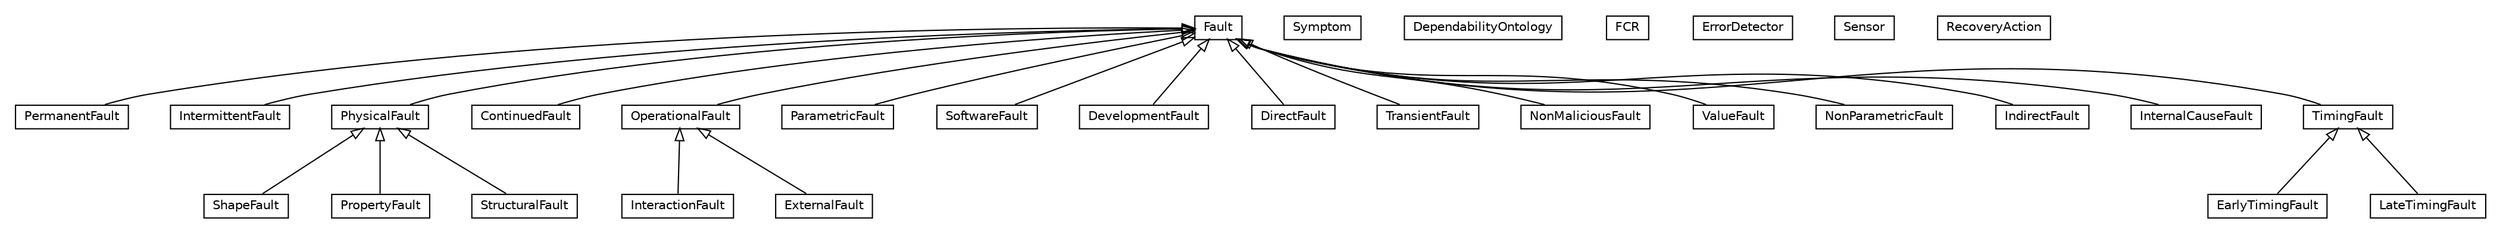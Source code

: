 #!/usr/local/bin/dot
#
# Class diagram 
# Generated by UMLGraph version R5_6-24-gf6e263 (http://www.umlgraph.org/)
#

digraph G {
	edge [fontname="Helvetica",fontsize=10,labelfontname="Helvetica",labelfontsize=10];
	node [fontname="Helvetica",fontsize=10,shape=plaintext];
	nodesep=0.25;
	ranksep=0.5;
	// org.universAAL.ontology.dependability.PermanentFault
	c390325 [label=<<table title="org.universAAL.ontology.dependability.PermanentFault" border="0" cellborder="1" cellspacing="0" cellpadding="2" port="p" href="./PermanentFault.html">
		<tr><td><table border="0" cellspacing="0" cellpadding="1">
<tr><td align="center" balign="center"> PermanentFault </td></tr>
		</table></td></tr>
		</table>>, URL="./PermanentFault.html", fontname="Helvetica", fontcolor="black", fontsize=10.0];
	// org.universAAL.ontology.dependability.Symptom
	c390326 [label=<<table title="org.universAAL.ontology.dependability.Symptom" border="0" cellborder="1" cellspacing="0" cellpadding="2" port="p" href="./Symptom.html">
		<tr><td><table border="0" cellspacing="0" cellpadding="1">
<tr><td align="center" balign="center"> Symptom </td></tr>
		</table></td></tr>
		</table>>, URL="./Symptom.html", fontname="Helvetica", fontcolor="black", fontsize=10.0];
	// org.universAAL.ontology.dependability.IntermittentFault
	c390327 [label=<<table title="org.universAAL.ontology.dependability.IntermittentFault" border="0" cellborder="1" cellspacing="0" cellpadding="2" port="p" href="./IntermittentFault.html">
		<tr><td><table border="0" cellspacing="0" cellpadding="1">
<tr><td align="center" balign="center"> IntermittentFault </td></tr>
		</table></td></tr>
		</table>>, URL="./IntermittentFault.html", fontname="Helvetica", fontcolor="black", fontsize=10.0];
	// org.universAAL.ontology.dependability.PhysicalFault
	c390328 [label=<<table title="org.universAAL.ontology.dependability.PhysicalFault" border="0" cellborder="1" cellspacing="0" cellpadding="2" port="p" href="./PhysicalFault.html">
		<tr><td><table border="0" cellspacing="0" cellpadding="1">
<tr><td align="center" balign="center"> PhysicalFault </td></tr>
		</table></td></tr>
		</table>>, URL="./PhysicalFault.html", fontname="Helvetica", fontcolor="black", fontsize=10.0];
	// org.universAAL.ontology.dependability.DependabilityOntology
	c390329 [label=<<table title="org.universAAL.ontology.dependability.DependabilityOntology" border="0" cellborder="1" cellspacing="0" cellpadding="2" port="p" href="./DependabilityOntology.html">
		<tr><td><table border="0" cellspacing="0" cellpadding="1">
<tr><td align="center" balign="center"> DependabilityOntology </td></tr>
		</table></td></tr>
		</table>>, URL="./DependabilityOntology.html", fontname="Helvetica", fontcolor="black", fontsize=10.0];
	// org.universAAL.ontology.dependability.ContinuedFault
	c390330 [label=<<table title="org.universAAL.ontology.dependability.ContinuedFault" border="0" cellborder="1" cellspacing="0" cellpadding="2" port="p" href="./ContinuedFault.html">
		<tr><td><table border="0" cellspacing="0" cellpadding="1">
<tr><td align="center" balign="center"> ContinuedFault </td></tr>
		</table></td></tr>
		</table>>, URL="./ContinuedFault.html", fontname="Helvetica", fontcolor="black", fontsize=10.0];
	// org.universAAL.ontology.dependability.InteractionFault
	c390331 [label=<<table title="org.universAAL.ontology.dependability.InteractionFault" border="0" cellborder="1" cellspacing="0" cellpadding="2" port="p" href="./InteractionFault.html">
		<tr><td><table border="0" cellspacing="0" cellpadding="1">
<tr><td align="center" balign="center"> InteractionFault </td></tr>
		</table></td></tr>
		</table>>, URL="./InteractionFault.html", fontname="Helvetica", fontcolor="black", fontsize=10.0];
	// org.universAAL.ontology.dependability.OperationalFault
	c390332 [label=<<table title="org.universAAL.ontology.dependability.OperationalFault" border="0" cellborder="1" cellspacing="0" cellpadding="2" port="p" href="./OperationalFault.html">
		<tr><td><table border="0" cellspacing="0" cellpadding="1">
<tr><td align="center" balign="center"> OperationalFault </td></tr>
		</table></td></tr>
		</table>>, URL="./OperationalFault.html", fontname="Helvetica", fontcolor="black", fontsize=10.0];
	// org.universAAL.ontology.dependability.FCR
	c390333 [label=<<table title="org.universAAL.ontology.dependability.FCR" border="0" cellborder="1" cellspacing="0" cellpadding="2" port="p" href="./FCR.html">
		<tr><td><table border="0" cellspacing="0" cellpadding="1">
<tr><td align="center" balign="center"> FCR </td></tr>
		</table></td></tr>
		</table>>, URL="./FCR.html", fontname="Helvetica", fontcolor="black", fontsize=10.0];
	// org.universAAL.ontology.dependability.ExternalFault
	c390334 [label=<<table title="org.universAAL.ontology.dependability.ExternalFault" border="0" cellborder="1" cellspacing="0" cellpadding="2" port="p" href="./ExternalFault.html">
		<tr><td><table border="0" cellspacing="0" cellpadding="1">
<tr><td align="center" balign="center"> ExternalFault </td></tr>
		</table></td></tr>
		</table>>, URL="./ExternalFault.html", fontname="Helvetica", fontcolor="black", fontsize=10.0];
	// org.universAAL.ontology.dependability.ParametricFault
	c390335 [label=<<table title="org.universAAL.ontology.dependability.ParametricFault" border="0" cellborder="1" cellspacing="0" cellpadding="2" port="p" href="./ParametricFault.html">
		<tr><td><table border="0" cellspacing="0" cellpadding="1">
<tr><td align="center" balign="center"> ParametricFault </td></tr>
		</table></td></tr>
		</table>>, URL="./ParametricFault.html", fontname="Helvetica", fontcolor="black", fontsize=10.0];
	// org.universAAL.ontology.dependability.ErrorDetector
	c390336 [label=<<table title="org.universAAL.ontology.dependability.ErrorDetector" border="0" cellborder="1" cellspacing="0" cellpadding="2" port="p" href="./ErrorDetector.html">
		<tr><td><table border="0" cellspacing="0" cellpadding="1">
<tr><td align="center" balign="center"> ErrorDetector </td></tr>
		</table></td></tr>
		</table>>, URL="./ErrorDetector.html", fontname="Helvetica", fontcolor="black", fontsize=10.0];
	// org.universAAL.ontology.dependability.ShapeFault
	c390337 [label=<<table title="org.universAAL.ontology.dependability.ShapeFault" border="0" cellborder="1" cellspacing="0" cellpadding="2" port="p" href="./ShapeFault.html">
		<tr><td><table border="0" cellspacing="0" cellpadding="1">
<tr><td align="center" balign="center"> ShapeFault </td></tr>
		</table></td></tr>
		</table>>, URL="./ShapeFault.html", fontname="Helvetica", fontcolor="black", fontsize=10.0];
	// org.universAAL.ontology.dependability.SoftwareFault
	c390338 [label=<<table title="org.universAAL.ontology.dependability.SoftwareFault" border="0" cellborder="1" cellspacing="0" cellpadding="2" port="p" href="./SoftwareFault.html">
		<tr><td><table border="0" cellspacing="0" cellpadding="1">
<tr><td align="center" balign="center"> SoftwareFault </td></tr>
		</table></td></tr>
		</table>>, URL="./SoftwareFault.html", fontname="Helvetica", fontcolor="black", fontsize=10.0];
	// org.universAAL.ontology.dependability.PropertyFault
	c390339 [label=<<table title="org.universAAL.ontology.dependability.PropertyFault" border="0" cellborder="1" cellspacing="0" cellpadding="2" port="p" href="./PropertyFault.html">
		<tr><td><table border="0" cellspacing="0" cellpadding="1">
<tr><td align="center" balign="center"> PropertyFault </td></tr>
		</table></td></tr>
		</table>>, URL="./PropertyFault.html", fontname="Helvetica", fontcolor="black", fontsize=10.0];
	// org.universAAL.ontology.dependability.StructuralFault
	c390340 [label=<<table title="org.universAAL.ontology.dependability.StructuralFault" border="0" cellborder="1" cellspacing="0" cellpadding="2" port="p" href="./StructuralFault.html">
		<tr><td><table border="0" cellspacing="0" cellpadding="1">
<tr><td align="center" balign="center"> StructuralFault </td></tr>
		</table></td></tr>
		</table>>, URL="./StructuralFault.html", fontname="Helvetica", fontcolor="black", fontsize=10.0];
	// org.universAAL.ontology.dependability.DevelopmentFault
	c390341 [label=<<table title="org.universAAL.ontology.dependability.DevelopmentFault" border="0" cellborder="1" cellspacing="0" cellpadding="2" port="p" href="./DevelopmentFault.html">
		<tr><td><table border="0" cellspacing="0" cellpadding="1">
<tr><td align="center" balign="center"> DevelopmentFault </td></tr>
		</table></td></tr>
		</table>>, URL="./DevelopmentFault.html", fontname="Helvetica", fontcolor="black", fontsize=10.0];
	// org.universAAL.ontology.dependability.DirectFault
	c390342 [label=<<table title="org.universAAL.ontology.dependability.DirectFault" border="0" cellborder="1" cellspacing="0" cellpadding="2" port="p" href="./DirectFault.html">
		<tr><td><table border="0" cellspacing="0" cellpadding="1">
<tr><td align="center" balign="center"> DirectFault </td></tr>
		</table></td></tr>
		</table>>, URL="./DirectFault.html", fontname="Helvetica", fontcolor="black", fontsize=10.0];
	// org.universAAL.ontology.dependability.TransientFault
	c390343 [label=<<table title="org.universAAL.ontology.dependability.TransientFault" border="0" cellborder="1" cellspacing="0" cellpadding="2" port="p" href="./TransientFault.html">
		<tr><td><table border="0" cellspacing="0" cellpadding="1">
<tr><td align="center" balign="center"> TransientFault </td></tr>
		</table></td></tr>
		</table>>, URL="./TransientFault.html", fontname="Helvetica", fontcolor="black", fontsize=10.0];
	// org.universAAL.ontology.dependability.NonMaliciousFault
	c390344 [label=<<table title="org.universAAL.ontology.dependability.NonMaliciousFault" border="0" cellborder="1" cellspacing="0" cellpadding="2" port="p" href="./NonMaliciousFault.html">
		<tr><td><table border="0" cellspacing="0" cellpadding="1">
<tr><td align="center" balign="center"> NonMaliciousFault </td></tr>
		</table></td></tr>
		</table>>, URL="./NonMaliciousFault.html", fontname="Helvetica", fontcolor="black", fontsize=10.0];
	// org.universAAL.ontology.dependability.Sensor
	c390345 [label=<<table title="org.universAAL.ontology.dependability.Sensor" border="0" cellborder="1" cellspacing="0" cellpadding="2" port="p" href="./Sensor.html">
		<tr><td><table border="0" cellspacing="0" cellpadding="1">
<tr><td align="center" balign="center"> Sensor </td></tr>
		</table></td></tr>
		</table>>, URL="./Sensor.html", fontname="Helvetica", fontcolor="black", fontsize=10.0];
	// org.universAAL.ontology.dependability.ValueFault
	c390346 [label=<<table title="org.universAAL.ontology.dependability.ValueFault" border="0" cellborder="1" cellspacing="0" cellpadding="2" port="p" href="./ValueFault.html">
		<tr><td><table border="0" cellspacing="0" cellpadding="1">
<tr><td align="center" balign="center"> ValueFault </td></tr>
		</table></td></tr>
		</table>>, URL="./ValueFault.html", fontname="Helvetica", fontcolor="black", fontsize=10.0];
	// org.universAAL.ontology.dependability.RecoveryAction
	c390347 [label=<<table title="org.universAAL.ontology.dependability.RecoveryAction" border="0" cellborder="1" cellspacing="0" cellpadding="2" port="p" href="./RecoveryAction.html">
		<tr><td><table border="0" cellspacing="0" cellpadding="1">
<tr><td align="center" balign="center"> RecoveryAction </td></tr>
		</table></td></tr>
		</table>>, URL="./RecoveryAction.html", fontname="Helvetica", fontcolor="black", fontsize=10.0];
	// org.universAAL.ontology.dependability.Fault
	c390348 [label=<<table title="org.universAAL.ontology.dependability.Fault" border="0" cellborder="1" cellspacing="0" cellpadding="2" port="p" href="./Fault.html">
		<tr><td><table border="0" cellspacing="0" cellpadding="1">
<tr><td align="center" balign="center"> Fault </td></tr>
		</table></td></tr>
		</table>>, URL="./Fault.html", fontname="Helvetica", fontcolor="black", fontsize=10.0];
	// org.universAAL.ontology.dependability.EarlyTimingFault
	c390349 [label=<<table title="org.universAAL.ontology.dependability.EarlyTimingFault" border="0" cellborder="1" cellspacing="0" cellpadding="2" port="p" href="./EarlyTimingFault.html">
		<tr><td><table border="0" cellspacing="0" cellpadding="1">
<tr><td align="center" balign="center"> EarlyTimingFault </td></tr>
		</table></td></tr>
		</table>>, URL="./EarlyTimingFault.html", fontname="Helvetica", fontcolor="black", fontsize=10.0];
	// org.universAAL.ontology.dependability.NonParametricFault
	c390350 [label=<<table title="org.universAAL.ontology.dependability.NonParametricFault" border="0" cellborder="1" cellspacing="0" cellpadding="2" port="p" href="./NonParametricFault.html">
		<tr><td><table border="0" cellspacing="0" cellpadding="1">
<tr><td align="center" balign="center"> NonParametricFault </td></tr>
		</table></td></tr>
		</table>>, URL="./NonParametricFault.html", fontname="Helvetica", fontcolor="black", fontsize=10.0];
	// org.universAAL.ontology.dependability.LateTimingFault
	c390351 [label=<<table title="org.universAAL.ontology.dependability.LateTimingFault" border="0" cellborder="1" cellspacing="0" cellpadding="2" port="p" href="./LateTimingFault.html">
		<tr><td><table border="0" cellspacing="0" cellpadding="1">
<tr><td align="center" balign="center"> LateTimingFault </td></tr>
		</table></td></tr>
		</table>>, URL="./LateTimingFault.html", fontname="Helvetica", fontcolor="black", fontsize=10.0];
	// org.universAAL.ontology.dependability.IndirectFault
	c390352 [label=<<table title="org.universAAL.ontology.dependability.IndirectFault" border="0" cellborder="1" cellspacing="0" cellpadding="2" port="p" href="./IndirectFault.html">
		<tr><td><table border="0" cellspacing="0" cellpadding="1">
<tr><td align="center" balign="center"> IndirectFault </td></tr>
		</table></td></tr>
		</table>>, URL="./IndirectFault.html", fontname="Helvetica", fontcolor="black", fontsize=10.0];
	// org.universAAL.ontology.dependability.InternalCauseFault
	c390353 [label=<<table title="org.universAAL.ontology.dependability.InternalCauseFault" border="0" cellborder="1" cellspacing="0" cellpadding="2" port="p" href="./InternalCauseFault.html">
		<tr><td><table border="0" cellspacing="0" cellpadding="1">
<tr><td align="center" balign="center"> InternalCauseFault </td></tr>
		</table></td></tr>
		</table>>, URL="./InternalCauseFault.html", fontname="Helvetica", fontcolor="black", fontsize=10.0];
	// org.universAAL.ontology.dependability.TimingFault
	c390354 [label=<<table title="org.universAAL.ontology.dependability.TimingFault" border="0" cellborder="1" cellspacing="0" cellpadding="2" port="p" href="./TimingFault.html">
		<tr><td><table border="0" cellspacing="0" cellpadding="1">
<tr><td align="center" balign="center"> TimingFault </td></tr>
		</table></td></tr>
		</table>>, URL="./TimingFault.html", fontname="Helvetica", fontcolor="black", fontsize=10.0];
	//org.universAAL.ontology.dependability.PermanentFault extends org.universAAL.ontology.dependability.Fault
	c390348:p -> c390325:p [dir=back,arrowtail=empty];
	//org.universAAL.ontology.dependability.IntermittentFault extends org.universAAL.ontology.dependability.Fault
	c390348:p -> c390327:p [dir=back,arrowtail=empty];
	//org.universAAL.ontology.dependability.PhysicalFault extends org.universAAL.ontology.dependability.Fault
	c390348:p -> c390328:p [dir=back,arrowtail=empty];
	//org.universAAL.ontology.dependability.ContinuedFault extends org.universAAL.ontology.dependability.Fault
	c390348:p -> c390330:p [dir=back,arrowtail=empty];
	//org.universAAL.ontology.dependability.InteractionFault extends org.universAAL.ontology.dependability.OperationalFault
	c390332:p -> c390331:p [dir=back,arrowtail=empty];
	//org.universAAL.ontology.dependability.OperationalFault extends org.universAAL.ontology.dependability.Fault
	c390348:p -> c390332:p [dir=back,arrowtail=empty];
	//org.universAAL.ontology.dependability.ExternalFault extends org.universAAL.ontology.dependability.OperationalFault
	c390332:p -> c390334:p [dir=back,arrowtail=empty];
	//org.universAAL.ontology.dependability.ParametricFault extends org.universAAL.ontology.dependability.Fault
	c390348:p -> c390335:p [dir=back,arrowtail=empty];
	//org.universAAL.ontology.dependability.ShapeFault extends org.universAAL.ontology.dependability.PhysicalFault
	c390328:p -> c390337:p [dir=back,arrowtail=empty];
	//org.universAAL.ontology.dependability.SoftwareFault extends org.universAAL.ontology.dependability.Fault
	c390348:p -> c390338:p [dir=back,arrowtail=empty];
	//org.universAAL.ontology.dependability.PropertyFault extends org.universAAL.ontology.dependability.PhysicalFault
	c390328:p -> c390339:p [dir=back,arrowtail=empty];
	//org.universAAL.ontology.dependability.StructuralFault extends org.universAAL.ontology.dependability.PhysicalFault
	c390328:p -> c390340:p [dir=back,arrowtail=empty];
	//org.universAAL.ontology.dependability.DevelopmentFault extends org.universAAL.ontology.dependability.Fault
	c390348:p -> c390341:p [dir=back,arrowtail=empty];
	//org.universAAL.ontology.dependability.DirectFault extends org.universAAL.ontology.dependability.Fault
	c390348:p -> c390342:p [dir=back,arrowtail=empty];
	//org.universAAL.ontology.dependability.TransientFault extends org.universAAL.ontology.dependability.Fault
	c390348:p -> c390343:p [dir=back,arrowtail=empty];
	//org.universAAL.ontology.dependability.NonMaliciousFault extends org.universAAL.ontology.dependability.Fault
	c390348:p -> c390344:p [dir=back,arrowtail=empty];
	//org.universAAL.ontology.dependability.ValueFault extends org.universAAL.ontology.dependability.Fault
	c390348:p -> c390346:p [dir=back,arrowtail=empty];
	//org.universAAL.ontology.dependability.EarlyTimingFault extends org.universAAL.ontology.dependability.TimingFault
	c390354:p -> c390349:p [dir=back,arrowtail=empty];
	//org.universAAL.ontology.dependability.NonParametricFault extends org.universAAL.ontology.dependability.Fault
	c390348:p -> c390350:p [dir=back,arrowtail=empty];
	//org.universAAL.ontology.dependability.LateTimingFault extends org.universAAL.ontology.dependability.TimingFault
	c390354:p -> c390351:p [dir=back,arrowtail=empty];
	//org.universAAL.ontology.dependability.IndirectFault extends org.universAAL.ontology.dependability.Fault
	c390348:p -> c390352:p [dir=back,arrowtail=empty];
	//org.universAAL.ontology.dependability.InternalCauseFault extends org.universAAL.ontology.dependability.Fault
	c390348:p -> c390353:p [dir=back,arrowtail=empty];
	//org.universAAL.ontology.dependability.TimingFault extends org.universAAL.ontology.dependability.Fault
	c390348:p -> c390354:p [dir=back,arrowtail=empty];
}

